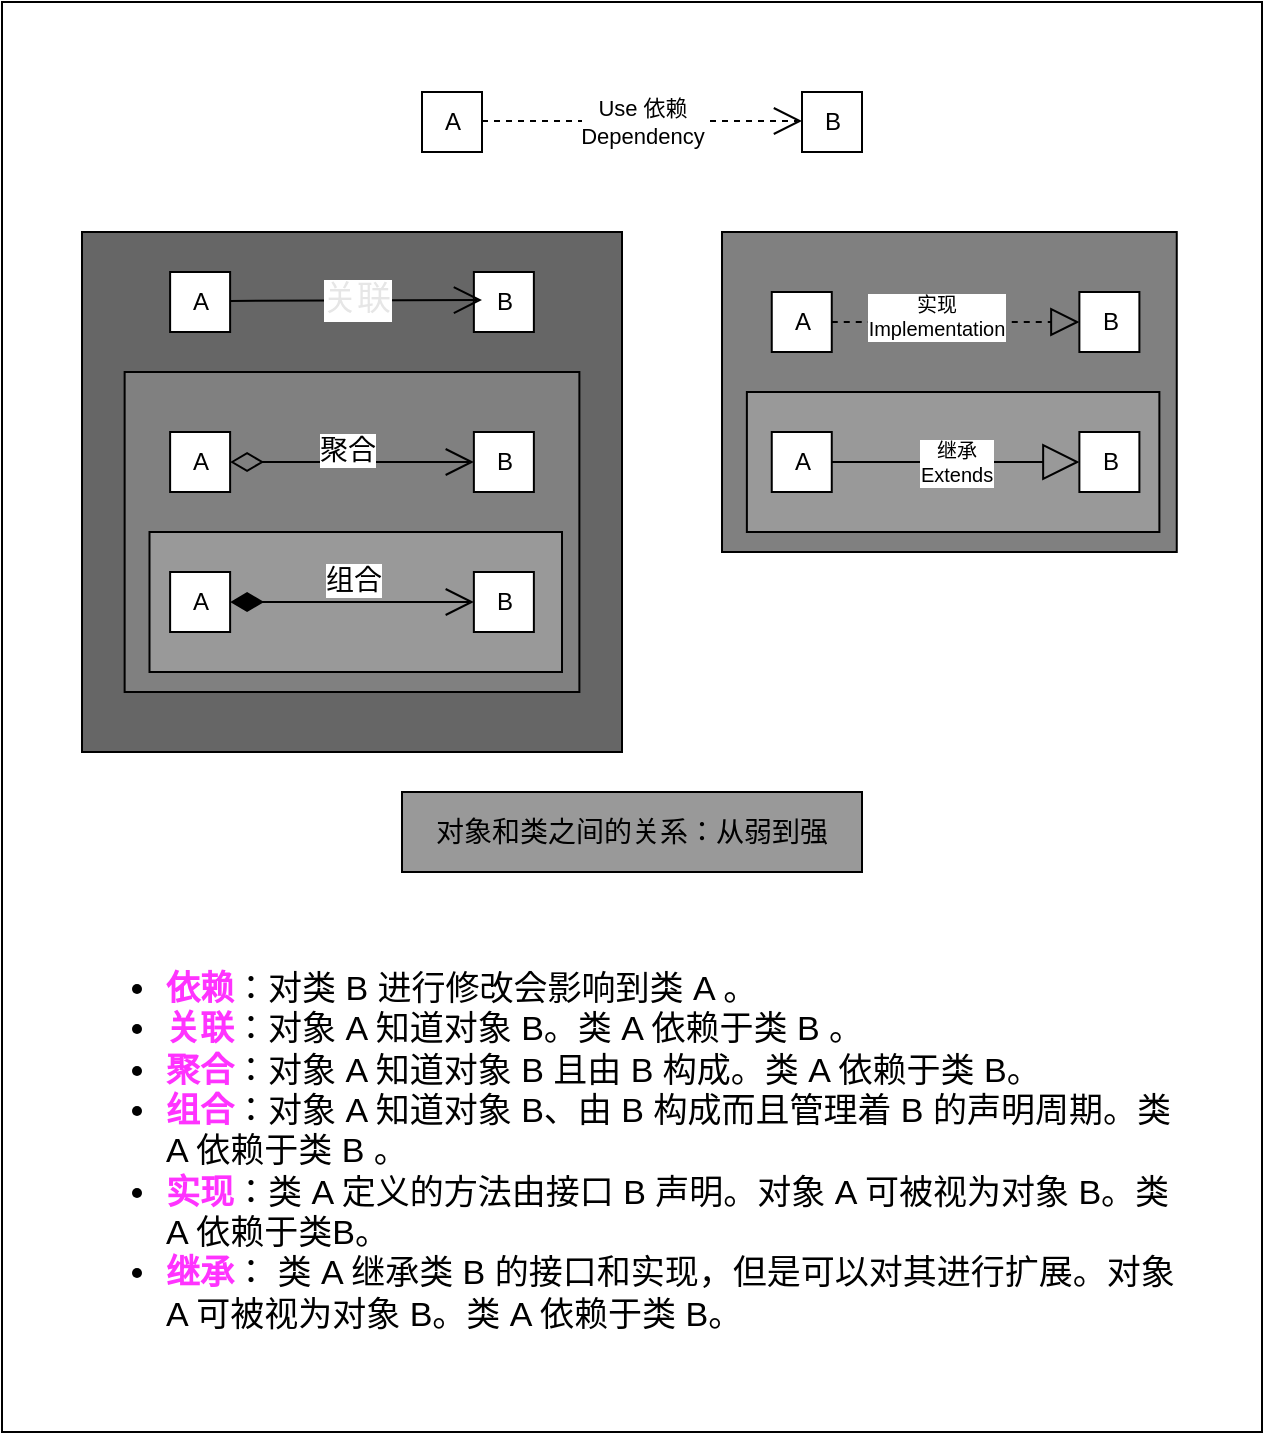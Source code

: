 <mxfile>
    <diagram id="WlyAIyUOdPtycKj1R1WJ" name="第 1 页">
        <mxGraphModel dx="1772" dy="660" grid="1" gridSize="10" guides="1" tooltips="1" connect="1" arrows="1" fold="1" page="1" pageScale="1" pageWidth="827" pageHeight="1169" math="0" shadow="0">
            <root>
                <mxCell id="0"/>
                <mxCell id="1" parent="0"/>
                <mxCell id="2" value="&lt;span style=&quot;color: rgba(0 , 0 , 0 , 0) ; font-family: monospace ; font-size: 0px&quot;&gt;%3CmxGraphModel%3E%3Croot%3E%3CmxCell%20id%3D%220%22%2F%3E%3CmxCell%20id%3D%221%22%20parent%3D%220%22%2F%3E%3CmxCell%20id%3D%222%22%20value%3D%22A%22%20style%3D%22html%3D1%3B%22%20vertex%3D%221%22%20parent%3D%221%22%3E%3CmxGeometry%20x%3D%22200%22%20y%3D%22200%22%20width%3D%2230%22%20height%3D%2230%22%20as%3D%22geometry%22%2F%3E%3C%2FmxCell%3E%3C%2Froot%3E%3C%2FmxGraphModel%3E&lt;/span&gt;" style="rounded=0;whiteSpace=wrap;html=1;glass=0;metaEdit=0;dropTarget=0;movable=0;" vertex="1" parent="1">
                    <mxGeometry x="-10" y="155" width="630" height="715" as="geometry"/>
                </mxCell>
                <mxCell id="ecS3ZJke_SLgCDpdlSXE-2" value="Use 依赖&lt;br&gt;Dependency" style="endArrow=open;endSize=12;dashed=1;html=1;" edge="1" parent="1">
                    <mxGeometry width="160" relative="1" as="geometry">
                        <mxPoint x="230" y="214.5" as="sourcePoint"/>
                        <mxPoint x="390" y="214.5" as="targetPoint"/>
                    </mxGeometry>
                </mxCell>
                <mxCell id="ecS3ZJke_SLgCDpdlSXE-5" value="A" style="html=1;" vertex="1" parent="1">
                    <mxGeometry x="200" y="200" width="30" height="30" as="geometry"/>
                </mxCell>
                <mxCell id="ecS3ZJke_SLgCDpdlSXE-6" value="B" style="html=1;" vertex="1" parent="1">
                    <mxGeometry x="390" y="200" width="30" height="30" as="geometry"/>
                </mxCell>
                <mxCell id="ecS3ZJke_SLgCDpdlSXE-19" value="" style="group" vertex="1" connectable="0" parent="1">
                    <mxGeometry x="30" y="270" width="270" height="300" as="geometry"/>
                </mxCell>
                <mxCell id="ecS3ZJke_SLgCDpdlSXE-8" value="" style="rounded=0;whiteSpace=wrap;html=1;fillColor=#666666;" vertex="1" parent="ecS3ZJke_SLgCDpdlSXE-19">
                    <mxGeometry width="270" height="260" as="geometry"/>
                </mxCell>
                <mxCell id="ecS3ZJke_SLgCDpdlSXE-10" value="A" style="html=1;" vertex="1" parent="ecS3ZJke_SLgCDpdlSXE-19">
                    <mxGeometry x="44.06" y="20" width="30" height="30" as="geometry"/>
                </mxCell>
                <mxCell id="ecS3ZJke_SLgCDpdlSXE-11" value="B" style="html=1;" vertex="1" parent="ecS3ZJke_SLgCDpdlSXE-19">
                    <mxGeometry x="195.935" y="20" width="30" height="30" as="geometry"/>
                </mxCell>
                <mxCell id="ecS3ZJke_SLgCDpdlSXE-15" value="" style="rounded=0;whiteSpace=wrap;html=1;fillColor=#808080;" vertex="1" parent="ecS3ZJke_SLgCDpdlSXE-19">
                    <mxGeometry x="21.313" y="70" width="227.374" height="160" as="geometry"/>
                </mxCell>
                <mxCell id="ecS3ZJke_SLgCDpdlSXE-16" value="A" style="html=1;" vertex="1" parent="ecS3ZJke_SLgCDpdlSXE-19">
                    <mxGeometry x="44.06" y="100" width="30" height="30" as="geometry"/>
                </mxCell>
                <mxCell id="ecS3ZJke_SLgCDpdlSXE-17" value="B" style="html=1;" vertex="1" parent="ecS3ZJke_SLgCDpdlSXE-19">
                    <mxGeometry x="195.935" y="100" width="30" height="30" as="geometry"/>
                </mxCell>
                <mxCell id="ecS3ZJke_SLgCDpdlSXE-18" value="&lt;font style=&quot;font-size: 14px&quot;&gt;聚合&lt;/font&gt;" style="endArrow=open;html=1;endSize=12;startArrow=diamondThin;startSize=14;startFill=0;edgeStyle=orthogonalEdgeStyle;align=left;verticalAlign=bottom;exitX=1;exitY=0.5;exitDx=0;exitDy=0;" edge="1" parent="ecS3ZJke_SLgCDpdlSXE-19" source="ecS3ZJke_SLgCDpdlSXE-16">
                    <mxGeometry x="-0.296" y="-5" relative="1" as="geometry">
                        <mxPoint x="77.81" y="150" as="sourcePoint"/>
                        <mxPoint x="195.935" y="115" as="targetPoint"/>
                        <Array as="points">
                            <mxPoint x="150.31" y="115"/>
                            <mxPoint x="150.31" y="115"/>
                        </Array>
                        <mxPoint as="offset"/>
                    </mxGeometry>
                </mxCell>
                <mxCell id="ecS3ZJke_SLgCDpdlSXE-21" value="" style="rounded=0;whiteSpace=wrap;html=1;fillColor=#999999;" vertex="1" parent="ecS3ZJke_SLgCDpdlSXE-19">
                    <mxGeometry x="33.75" y="150" width="206.25" height="70" as="geometry"/>
                </mxCell>
                <mxCell id="ecS3ZJke_SLgCDpdlSXE-22" value="A" style="html=1;" vertex="1" parent="ecS3ZJke_SLgCDpdlSXE-19">
                    <mxGeometry x="44.06" y="170" width="30" height="30" as="geometry"/>
                </mxCell>
                <mxCell id="ecS3ZJke_SLgCDpdlSXE-23" value="B" style="html=1;" vertex="1" parent="ecS3ZJke_SLgCDpdlSXE-19">
                    <mxGeometry x="195.935" y="170" width="30" height="30" as="geometry"/>
                </mxCell>
                <mxCell id="ecS3ZJke_SLgCDpdlSXE-24" value="组合" style="endArrow=open;html=1;endSize=12;startArrow=diamondThin;startSize=14;startFill=1;edgeStyle=orthogonalEdgeStyle;align=left;verticalAlign=bottom;fontSize=14;entryX=0;entryY=0.5;entryDx=0;entryDy=0;" edge="1" parent="ecS3ZJke_SLgCDpdlSXE-19" source="ecS3ZJke_SLgCDpdlSXE-22" target="ecS3ZJke_SLgCDpdlSXE-23">
                    <mxGeometry x="-0.246" relative="1" as="geometry">
                        <mxPoint x="111.9" y="180" as="sourcePoint"/>
                        <mxPoint x="184.9" y="185" as="targetPoint"/>
                        <mxPoint as="offset"/>
                    </mxGeometry>
                </mxCell>
                <mxCell id="ecS3ZJke_SLgCDpdlSXE-46" value="&lt;font color=&quot;#e6e6e6&quot;&gt;关联&lt;/font&gt;" style="endArrow=open;endFill=1;endSize=12;html=1;fontSize=17;fontColor=#FF33FF;" edge="1" parent="ecS3ZJke_SLgCDpdlSXE-19">
                    <mxGeometry width="160" relative="1" as="geometry">
                        <mxPoint x="74.06" y="34.47" as="sourcePoint"/>
                        <mxPoint x="200" y="34" as="targetPoint"/>
                    </mxGeometry>
                </mxCell>
                <mxCell id="ecS3ZJke_SLgCDpdlSXE-28" value="" style="rounded=0;whiteSpace=wrap;html=1;fillColor=#808080;" vertex="1" parent="1">
                    <mxGeometry x="350.003" y="270" width="227.374" height="160" as="geometry"/>
                </mxCell>
                <mxCell id="ecS3ZJke_SLgCDpdlSXE-29" value="A" style="html=1;" vertex="1" parent="1">
                    <mxGeometry x="374.88" y="300" width="30" height="30" as="geometry"/>
                </mxCell>
                <mxCell id="ecS3ZJke_SLgCDpdlSXE-30" value="B" style="html=1;" vertex="1" parent="1">
                    <mxGeometry x="528.695" y="300" width="30" height="30" as="geometry"/>
                </mxCell>
                <mxCell id="ecS3ZJke_SLgCDpdlSXE-31" value="" style="rounded=0;whiteSpace=wrap;html=1;fillColor=#999999;" vertex="1" parent="1">
                    <mxGeometry x="362.44" y="350" width="206.25" height="70" as="geometry"/>
                </mxCell>
                <mxCell id="ecS3ZJke_SLgCDpdlSXE-32" value="A" style="html=1;" vertex="1" parent="1">
                    <mxGeometry x="374.88" y="370" width="30" height="30" as="geometry"/>
                </mxCell>
                <mxCell id="ecS3ZJke_SLgCDpdlSXE-33" value="B" style="html=1;" vertex="1" parent="1">
                    <mxGeometry x="528.695" y="370" width="30" height="30" as="geometry"/>
                </mxCell>
                <mxCell id="ecS3ZJke_SLgCDpdlSXE-34" value="" style="endArrow=block;dashed=1;endFill=0;endSize=12;html=1;fontSize=14;entryX=0;entryY=0.5;entryDx=0;entryDy=0;exitX=1;exitY=0.5;exitDx=0;exitDy=0;" edge="1" parent="1" source="ecS3ZJke_SLgCDpdlSXE-29" target="ecS3ZJke_SLgCDpdlSXE-30">
                    <mxGeometry width="160" relative="1" as="geometry">
                        <mxPoint x="420" y="315" as="sourcePoint"/>
                        <mxPoint x="518.69" y="314.55" as="targetPoint"/>
                    </mxGeometry>
                </mxCell>
                <mxCell id="ecS3ZJke_SLgCDpdlSXE-36" value="实现&lt;br style=&quot;font-size: 10px;&quot;&gt;Implementation" style="edgeLabel;html=1;align=center;verticalAlign=middle;resizable=0;points=[];fontSize=10;" vertex="1" connectable="0" parent="ecS3ZJke_SLgCDpdlSXE-34">
                    <mxGeometry x="-0.162" y="3" relative="1" as="geometry">
                        <mxPoint as="offset"/>
                    </mxGeometry>
                </mxCell>
                <mxCell id="ecS3ZJke_SLgCDpdlSXE-37" value="继承&lt;br&gt;Extends" style="endArrow=block;endSize=16;endFill=0;html=1;fontSize=10;entryX=0;entryY=0.5;entryDx=0;entryDy=0;exitX=1;exitY=0.5;exitDx=0;exitDy=0;" edge="1" parent="1" source="ecS3ZJke_SLgCDpdlSXE-32" target="ecS3ZJke_SLgCDpdlSXE-33">
                    <mxGeometry width="160" relative="1" as="geometry">
                        <mxPoint x="425.51" y="384.55" as="sourcePoint"/>
                        <mxPoint x="500" y="385" as="targetPoint"/>
                    </mxGeometry>
                </mxCell>
                <mxCell id="ecS3ZJke_SLgCDpdlSXE-41" value="&lt;font style=&quot;font-size: 14px&quot;&gt;对象和类之间的关系：从弱到强&lt;br&gt;&lt;/font&gt;" style="rounded=0;whiteSpace=wrap;html=1;glass=0;fontSize=10;fillColor=#999999;" vertex="1" parent="1">
                    <mxGeometry x="190" y="550" width="230" height="40" as="geometry"/>
                </mxCell>
                <mxCell id="ecS3ZJke_SLgCDpdlSXE-42" value="&lt;ul&gt;&lt;li&gt;&lt;font color=&quot;#ff33ff&quot;&gt;&lt;b&gt;依赖&lt;/b&gt;&lt;/font&gt;：对类 B 进行修改会影响到类 A 。&lt;/li&gt;&lt;li&gt;&lt;font color=&quot;#ff33ff&quot;&gt;&lt;b&gt;关联&lt;/b&gt;&lt;/font&gt;：对象 A 知道对象 B。类 A 依赖于类 B 。&lt;/li&gt;&lt;li&gt;&lt;b&gt;&lt;font color=&quot;#ff33ff&quot;&gt;聚合&lt;/font&gt;&lt;/b&gt;：对象 A 知道对象 B 且由 B 构成。类 A 依赖于类 B。&lt;/li&gt;&lt;li&gt;&lt;font color=&quot;#ff33ff&quot;&gt;&lt;b&gt;组合&lt;/b&gt;&lt;/font&gt;：对象 A 知道对象 B、由 B 构成而且管理着 B 的声明周期。类 A 依赖于类 B 。&lt;/li&gt;&lt;li&gt;&lt;b&gt;&lt;font color=&quot;#ff33ff&quot;&gt;实现&lt;/font&gt;&lt;/b&gt;：类 A 定义的方法由接口 B 声明。对象 A 可被视为对象 B。类A 依赖于类B。&lt;/li&gt;&lt;li&gt;&lt;b&gt;&lt;font color=&quot;#ff33ff&quot;&gt;继承&lt;/font&gt;&lt;/b&gt;： 类 A 继承类 B 的接口和实现，但是可以对其进行扩展。对象 A 可被视为对象 B。类 A 依赖于类 B。&lt;/li&gt;&lt;/ul&gt;" style="text;html=1;strokeColor=none;fillColor=none;align=left;verticalAlign=middle;whiteSpace=wrap;rounded=0;glass=0;fontSize=17;" vertex="1" parent="1">
                    <mxGeometry x="30" y="610" width="550" height="240" as="geometry"/>
                </mxCell>
            </root>
        </mxGraphModel>
    </diagram>
    <diagram id="EEXhQEklDKYkyx9e1LIt" name="第 2 页">
        <mxGraphModel dx="669" dy="627" grid="1" gridSize="10" guides="1" tooltips="1" connect="1" arrows="1" fold="1" page="1" pageScale="1" pageWidth="827" pageHeight="1169" math="0" shadow="0">
            <root>
                <mxCell id="xSZlfqKUXrb9UhfvRvR8-0"/>
                <mxCell id="xSZlfqKUXrb9UhfvRvR8-1" parent="xSZlfqKUXrb9UhfvRvR8-0"/>
            </root>
        </mxGraphModel>
    </diagram>
</mxfile>